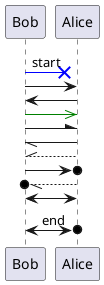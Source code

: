 @startuml
autonumber
@startuml
Bob -[#blue]>x Alice :start
Bob -> Alice 
Alice -> Bob
Bob -[#green]>> Alice
Bob -\ Alice
Bob \\- Alice
Bob //-- Alice

Bob ->o Alice
Bob o\\-- Alice

Bob <-> Alice
Bob <->o Alice : end
@enduml

@enduml